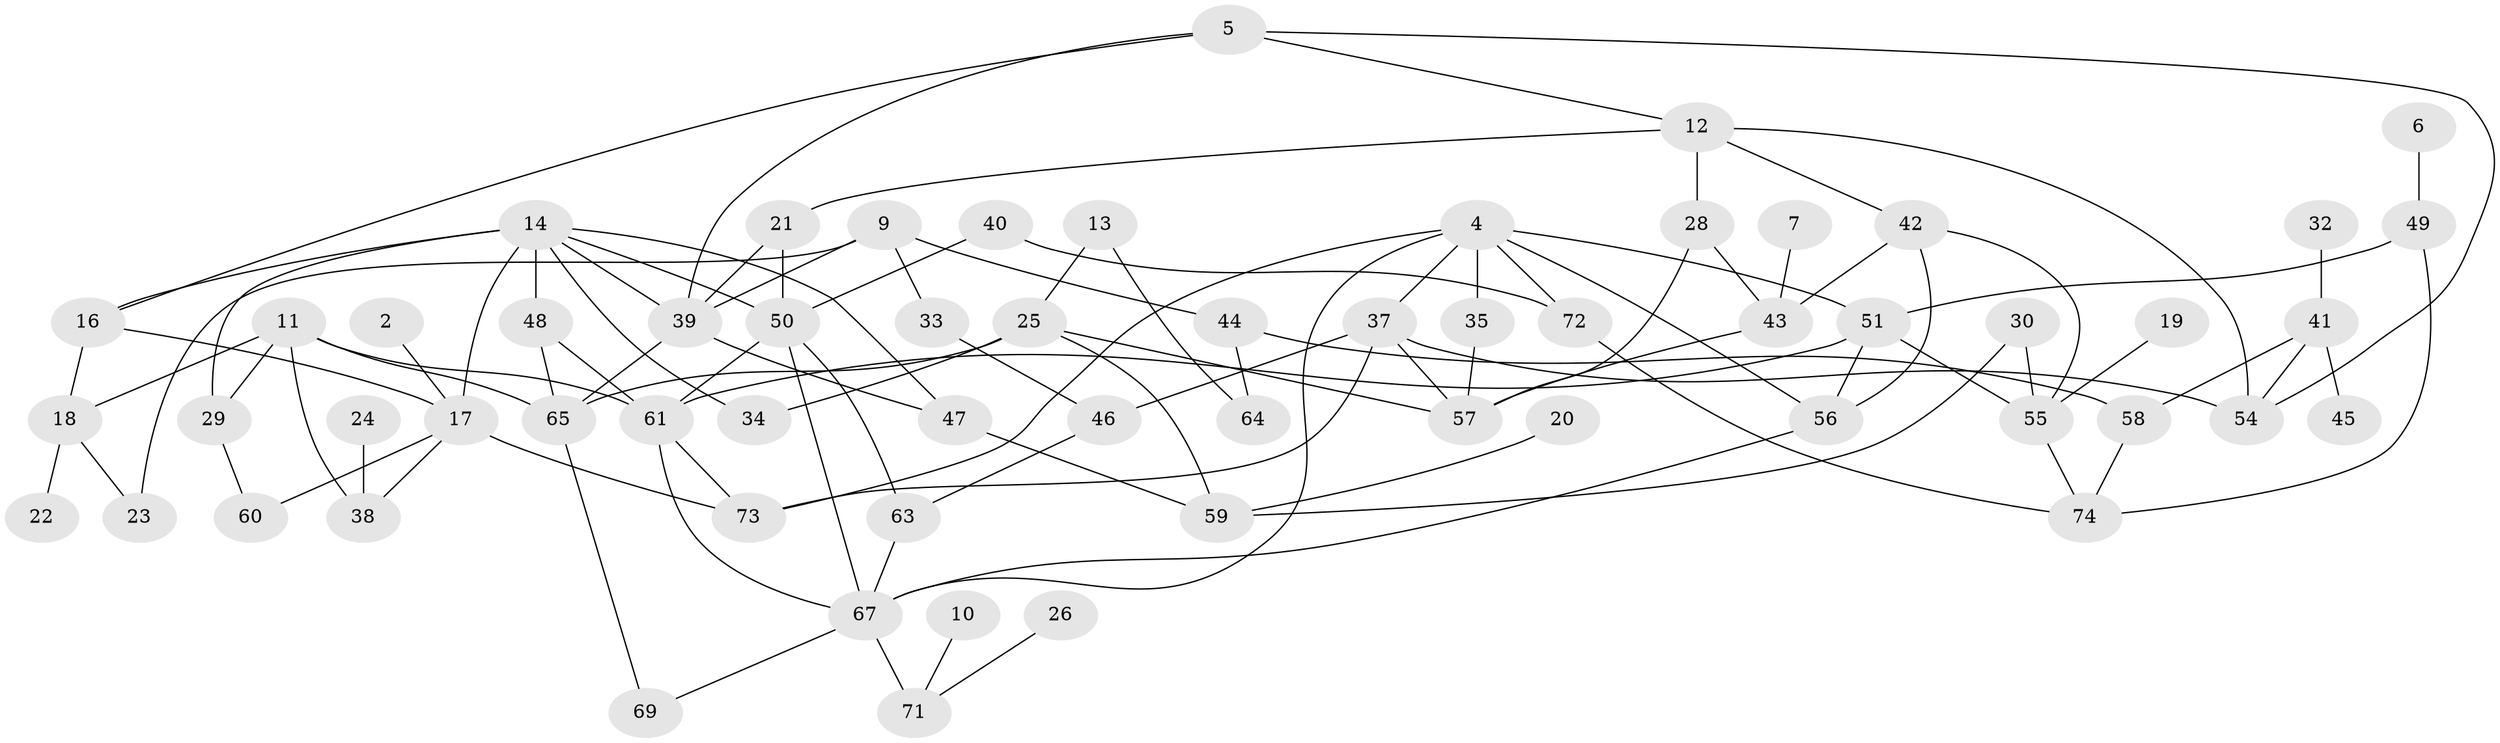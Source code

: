 // original degree distribution, {1: 0.1836734693877551, 4: 0.12244897959183673, 0: 0.08843537414965986, 2: 0.272108843537415, 3: 0.23809523809523808, 6: 0.04081632653061224, 5: 0.047619047619047616, 7: 0.006802721088435374}
// Generated by graph-tools (version 1.1) at 2025/00/03/09/25 03:00:48]
// undirected, 61 vertices, 102 edges
graph export_dot {
graph [start="1"]
  node [color=gray90,style=filled];
  2;
  4;
  5;
  6;
  7;
  9;
  10;
  11;
  12;
  13;
  14;
  16;
  17;
  18;
  19;
  20;
  21;
  22;
  23;
  24;
  25;
  26;
  28;
  29;
  30;
  32;
  33;
  34;
  35;
  37;
  38;
  39;
  40;
  41;
  42;
  43;
  44;
  45;
  46;
  47;
  48;
  49;
  50;
  51;
  54;
  55;
  56;
  57;
  58;
  59;
  60;
  61;
  63;
  64;
  65;
  67;
  69;
  71;
  72;
  73;
  74;
  2 -- 17 [weight=1.0];
  4 -- 35 [weight=1.0];
  4 -- 37 [weight=1.0];
  4 -- 51 [weight=1.0];
  4 -- 56 [weight=1.0];
  4 -- 67 [weight=1.0];
  4 -- 72 [weight=1.0];
  4 -- 73 [weight=1.0];
  5 -- 12 [weight=1.0];
  5 -- 16 [weight=1.0];
  5 -- 39 [weight=1.0];
  5 -- 54 [weight=1.0];
  6 -- 49 [weight=1.0];
  7 -- 43 [weight=1.0];
  9 -- 23 [weight=1.0];
  9 -- 33 [weight=1.0];
  9 -- 39 [weight=1.0];
  9 -- 44 [weight=1.0];
  10 -- 71 [weight=1.0];
  11 -- 18 [weight=1.0];
  11 -- 29 [weight=1.0];
  11 -- 38 [weight=1.0];
  11 -- 61 [weight=1.0];
  11 -- 65 [weight=1.0];
  12 -- 21 [weight=1.0];
  12 -- 28 [weight=1.0];
  12 -- 42 [weight=1.0];
  12 -- 54 [weight=1.0];
  13 -- 25 [weight=1.0];
  13 -- 64 [weight=1.0];
  14 -- 16 [weight=1.0];
  14 -- 17 [weight=2.0];
  14 -- 29 [weight=1.0];
  14 -- 34 [weight=1.0];
  14 -- 39 [weight=1.0];
  14 -- 47 [weight=1.0];
  14 -- 48 [weight=1.0];
  14 -- 50 [weight=1.0];
  16 -- 17 [weight=1.0];
  16 -- 18 [weight=1.0];
  17 -- 38 [weight=1.0];
  17 -- 60 [weight=1.0];
  17 -- 73 [weight=1.0];
  18 -- 22 [weight=1.0];
  18 -- 23 [weight=1.0];
  19 -- 55 [weight=1.0];
  20 -- 59 [weight=1.0];
  21 -- 39 [weight=1.0];
  21 -- 50 [weight=1.0];
  24 -- 38 [weight=1.0];
  25 -- 34 [weight=1.0];
  25 -- 57 [weight=1.0];
  25 -- 59 [weight=1.0];
  25 -- 65 [weight=1.0];
  26 -- 71 [weight=1.0];
  28 -- 43 [weight=2.0];
  28 -- 57 [weight=1.0];
  29 -- 60 [weight=1.0];
  30 -- 55 [weight=1.0];
  30 -- 59 [weight=1.0];
  32 -- 41 [weight=1.0];
  33 -- 46 [weight=1.0];
  35 -- 57 [weight=1.0];
  37 -- 46 [weight=1.0];
  37 -- 54 [weight=1.0];
  37 -- 57 [weight=1.0];
  37 -- 73 [weight=1.0];
  39 -- 47 [weight=1.0];
  39 -- 65 [weight=1.0];
  40 -- 50 [weight=1.0];
  40 -- 72 [weight=1.0];
  41 -- 45 [weight=1.0];
  41 -- 54 [weight=1.0];
  41 -- 58 [weight=1.0];
  42 -- 43 [weight=1.0];
  42 -- 55 [weight=1.0];
  42 -- 56 [weight=1.0];
  43 -- 57 [weight=1.0];
  44 -- 58 [weight=1.0];
  44 -- 64 [weight=1.0];
  46 -- 63 [weight=1.0];
  47 -- 59 [weight=1.0];
  48 -- 61 [weight=2.0];
  48 -- 65 [weight=1.0];
  49 -- 51 [weight=1.0];
  49 -- 74 [weight=1.0];
  50 -- 61 [weight=2.0];
  50 -- 63 [weight=1.0];
  50 -- 67 [weight=1.0];
  51 -- 55 [weight=1.0];
  51 -- 56 [weight=1.0];
  51 -- 61 [weight=2.0];
  55 -- 74 [weight=1.0];
  56 -- 67 [weight=1.0];
  58 -- 74 [weight=1.0];
  61 -- 67 [weight=1.0];
  61 -- 73 [weight=1.0];
  63 -- 67 [weight=1.0];
  65 -- 69 [weight=1.0];
  67 -- 69 [weight=1.0];
  67 -- 71 [weight=2.0];
  72 -- 74 [weight=1.0];
}
